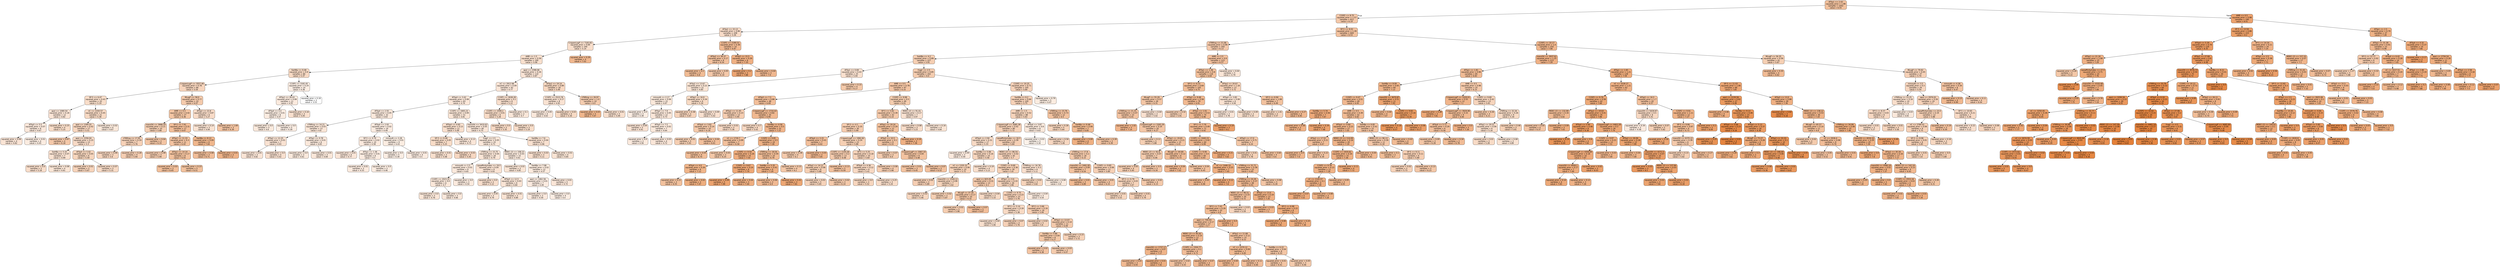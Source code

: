 digraph Tree {
node [shape=box, style="filled, rounded", color="black", fontname="helvetica"] ;
edge [fontname="helvetica"] ;
0 [label="ATSp1 <= 2.43\nsquared_error = 1.98\nsamples = 1002\nvalue = 6.55", fillcolor="#f2c19d"] ;
1 [label="C2SP2 <= 8.75\nsquared_error = 1.57\nsamples = 812\nvalue = 6.19", fillcolor="#f4c8a9"] ;
0 -> 1 [labeldistance=2.5, labelangle=45, headlabel="True"] ;
2 [label="ATSp2 <= 33.13\nsquared_error = 0.86\nsamples = 208\nvalue = 5.26", fillcolor="#f8dbc7"] ;
1 -> 2 ;
3 [label="CrippenLogP <= 7183.82\nsquared_error = 0.69\nsamples = 194\nvalue = 5.14", fillcolor="#f8decb"] ;
2 -> 3 ;
4 [label="AMR <= 1.5\nsquared_error = 0.59\nsamples = 190\nvalue = 5.08", fillcolor="#f8dfcd"] ;
3 -> 4 ;
5 [label="SwHBa <= 9.48\nsquared_error = 0.9\nsamples = 80\nvalue = 5.37", fillcolor="#f7d9c3"] ;
4 -> 5 ;
6 [label="CrippenLogP <= 3557.46\nsquared_error = 0.78\nsamples = 66\nvalue = 5.59", fillcolor="#f6d4bc"] ;
5 -> 6 ;
7 [label="SP-5 <= 6.47\nsquared_error = 0.43\nsamples = 33\nvalue = 5.19", fillcolor="#f8ddc9"] ;
6 -> 7 ;
8 [label="apol <= 1080.54\nsquared_error = 0.18\nsamples = 12\nvalue = 4.82", fillcolor="#fae4d5"] ;
7 -> 8 ;
9 [label="ATSp5 <= 5.5\nsquared_error = 0.07\nsamples = 8\nvalue = 4.67", fillcolor="#fae7da"] ;
8 -> 9 ;
10 [label="squared_error = 0.06\nsamples = 4\nvalue = 4.82", fillcolor="#fae4d5"] ;
9 -> 10 ;
11 [label="squared_error = 0.01\nsamples = 4\nvalue = 4.45", fillcolor="#fbece1"] ;
9 -> 11 ;
12 [label="squared_error = 0.25\nsamples = 4\nvalue = 5.25", fillcolor="#f8dcc7"] ;
8 -> 12 ;
13 [label="nC <= 2244.57\nsquared_error = 0.45\nsamples = 21\nvalue = 5.38", fillcolor="#f7d9c3"] ;
7 -> 13 ;
14 [label="apol <= 1394.55\nsquared_error = 0.42\nsamples = 17\nvalue = 5.51", fillcolor="#f7d6bf"] ;
13 -> 14 ;
15 [label="squared_error = 0.67\nsamples = 4\nvalue = 6.18", fillcolor="#f4c8a9"] ;
14 -> 15 ;
16 [label="apol <= 2356.04\nsquared_error = 0.15\nsamples = 13\nvalue = 5.3", fillcolor="#f7dac6"] ;
14 -> 16 ;
17 [label="SwHBa <= 5.33\nsquared_error = 0.07\nsamples = 7\nvalue = 4.99", fillcolor="#f9e1d0"] ;
16 -> 17 ;
18 [label="squared_error = 0.0\nsamples = 3\nvalue = 5.18", fillcolor="#f8ddca"] ;
17 -> 18 ;
19 [label="squared_error = 0.08\nsamples = 4\nvalue = 4.81", fillcolor="#fae5d5"] ;
17 -> 19 ;
20 [label="ATSp4 <= 5.42\nsquared_error = 0.05\nsamples = 6\nvalue = 5.59", fillcolor="#f6d5bc"] ;
16 -> 20 ;
21 [label="squared_error = 0.01\nsamples = 3\nvalue = 5.67", fillcolor="#f6d3ba"] ;
20 -> 21 ;
22 [label="squared_error = 0.07\nsamples = 3\nvalue = 5.31", fillcolor="#f7dac5"] ;
20 -> 22 ;
23 [label="squared_error = 0.02\nsamples = 4\nvalue = 4.67", fillcolor="#fae8da"] ;
13 -> 23 ;
24 [label="MLogP <= 58.0\nsquared_error = 0.77\nsamples = 33\nvalue = 6.07", fillcolor="#f4caac"] ;
6 -> 24 ;
25 [label="AMR <= 0.5\nsquared_error = 0.42\nsamples = 27\nvalue = 6.36", fillcolor="#f3c5a3"] ;
24 -> 25 ;
26 [label="maxsOH <= 3686.54\nsquared_error = 0.21\nsamples = 10\nvalue = 5.88", fillcolor="#f5cfb3"] ;
25 -> 26 ;
27 [label="nT6Ring <= 17.92\nsquared_error = 0.19\nsamples = 7\nvalue = 5.76", fillcolor="#f6d1b7"] ;
26 -> 27 ;
28 [label="squared_error = 0.06\nsamples = 3\nvalue = 5.6", fillcolor="#f6d4bc"] ;
27 -> 28 ;
29 [label="squared_error = 0.28\nsamples = 4\nvalue = 5.94", fillcolor="#f5cdb1"] ;
27 -> 29 ;
30 [label="squared_error = 0.04\nsamples = 3\nvalue = 6.33", fillcolor="#f3c5a4"] ;
26 -> 30 ;
31 [label="SP-5 <= 7.91\nsquared_error = 0.31\nsamples = 17\nvalue = 6.67", fillcolor="#f2be99"] ;
25 -> 31 ;
32 [label="ATSp2 <= 11.33\nsquared_error = 0.3\nsamples = 11\nvalue = 6.42", fillcolor="#f3c3a1"] ;
31 -> 32 ;
33 [label="squared_error = 0.48\nsamples = 3\nvalue = 5.99", fillcolor="#f5ccaf"] ;
32 -> 33 ;
34 [label="ATSp2 <= 14.14\nsquared_error = 0.17\nsamples = 8\nvalue = 6.55", fillcolor="#f2c19d"] ;
32 -> 34 ;
35 [label="squared_error = 0.03\nsamples = 3\nvalue = 6.65", fillcolor="#f2bf9a"] ;
34 -> 35 ;
36 [label="squared_error = 0.23\nsamples = 5\nvalue = 6.51", fillcolor="#f2c29e"] ;
34 -> 36 ;
37 [label="SwHBa <= 8.13\nsquared_error = 0.09\nsamples = 6\nvalue = 7.04", fillcolor="#f0b78d"] ;
31 -> 37 ;
38 [label="squared_error = 0.08\nsamples = 3\nvalue = 6.71", fillcolor="#f1bd98"] ;
37 -> 38 ;
39 [label="squared_error = 0.01\nsamples = 3\nvalue = 7.2", fillcolor="#efb388"] ;
37 -> 39 ;
40 [label="ATSp2 <= 22.8\nsquared_error = 0.87\nsamples = 6\nvalue = 5.27", fillcolor="#f8dbc7"] ;
24 -> 40 ;
41 [label="squared_error = 0.14\nsamples = 3\nvalue = 4.94", fillcolor="#f9e2d1"] ;
40 -> 41 ;
42 [label="squared_error = 1.69\nsamples = 3\nvalue = 6.39", fillcolor="#f3c4a2"] ;
40 -> 42 ;
43 [label="C1SP2 <= 3182.45\nsquared_error = 0.24\nsamples = 14\nvalue = 4.38", fillcolor="#fbede3"] ;
5 -> 43 ;
44 [label="ATSp2 <= 28.43\nsquared_error = 0.08\nsamples = 11\nvalue = 4.55", fillcolor="#fbeade"] ;
43 -> 44 ;
45 [label="ATSp4 <= 4.4\nsquared_error = 0.01\nsamples = 8\nvalue = 4.47", fillcolor="#fbece1"] ;
44 -> 45 ;
46 [label="squared_error = 0.0\nsamples = 3\nvalue = 4.6", fillcolor="#fae9dc"] ;
45 -> 46 ;
47 [label="squared_error = 0.0\nsamples = 5\nvalue = 4.39", fillcolor="#fbede3"] ;
45 -> 47 ;
48 [label="squared_error = 0.16\nsamples = 3\nvalue = 5.05", fillcolor="#f9e0ce"] ;
44 -> 48 ;
49 [label="squared_error = 0.16\nsamples = 3\nvalue = 3.53", fillcolor="#ffffff"] ;
43 -> 49 ;
50 [label="apol <= 2398.08\nsquared_error = 0.26\nsamples = 110\nvalue = 4.87", fillcolor="#f9e3d4"] ;
4 -> 50 ;
51 [label="nC <= 2912.98\nsquared_error = 0.09\nsamples = 92\nvalue = 4.77", fillcolor="#fae5d7"] ;
50 -> 51 ;
52 [label="ATSp4 <= 3.42\nsquared_error = 0.08\nsamples = 83\nvalue = 4.74", fillcolor="#fae6d8"] ;
51 -> 52 ;
53 [label="ATSp4 <= 2.55\nsquared_error = 0.05\nsamples = 32\nvalue = 4.63", fillcolor="#fae8db"] ;
52 -> 53 ;
54 [label="nT6Ring <= 14.21\nsquared_error = 0.03\nsamples = 13\nvalue = 4.8", fillcolor="#fae5d6"] ;
53 -> 54 ;
55 [label="ATSp2 <= 12.25\nsquared_error = 0.01\nsamples = 7\nvalue = 4.93", fillcolor="#f9e2d2"] ;
54 -> 55 ;
56 [label="squared_error = 0.01\nsamples = 3\nvalue = 4.82", fillcolor="#fae4d5"] ;
55 -> 56 ;
57 [label="squared_error = 0.0\nsamples = 4\nvalue = 5.02", fillcolor="#f9e0cf"] ;
55 -> 57 ;
58 [label="ATSp1 <= 0.78\nsquared_error = 0.01\nsamples = 6\nvalue = 4.65", fillcolor="#fae8db"] ;
54 -> 58 ;
59 [label="squared_error = 0.0\nsamples = 3\nvalue = 4.61", fillcolor="#fae9dc"] ;
58 -> 59 ;
60 [label="squared_error = 0.01\nsamples = 3\nvalue = 4.69", fillcolor="#fae7d9"] ;
58 -> 60 ;
61 [label="ATSp4 <= 2.93\nsquared_error = 0.02\nsamples = 19\nvalue = 4.49", fillcolor="#fbebe0"] ;
53 -> 61 ;
62 [label="SP-5 <= 4.79\nsquared_error = 0.02\nsamples = 10\nvalue = 4.58", fillcolor="#fbe9dd"] ;
61 -> 62 ;
63 [label="squared_error = 0.01\nsamples = 4\nvalue = 4.77", fillcolor="#fae5d7"] ;
62 -> 63 ;
64 [label="ATSp1 <= 1.36\nsquared_error = 0.01\nsamples = 6\nvalue = 4.5", fillcolor="#fbebe0"] ;
62 -> 64 ;
65 [label="squared_error = 0.01\nsamples = 3\nvalue = 4.55", fillcolor="#fbeade"] ;
64 -> 65 ;
66 [label="squared_error = 0.0\nsamples = 3\nvalue = 4.46", fillcolor="#fbece1"] ;
64 -> 66 ;
67 [label="minsssN <= 2.28\nsquared_error = 0.01\nsamples = 9\nvalue = 4.43", fillcolor="#fbede2"] ;
61 -> 67 ;
68 [label="squared_error = 0.0\nsamples = 5\nvalue = 4.39", fillcolor="#fbede3"] ;
67 -> 68 ;
69 [label="squared_error = 0.01\nsamples = 4\nvalue = 4.5", fillcolor="#fbebe0"] ;
67 -> 69 ;
70 [label="C1SP2 <= 1665.23\nsquared_error = 0.09\nsamples = 51\nvalue = 4.81", fillcolor="#fae5d5"] ;
52 -> 70 ;
71 [label="ATSp4 <= 4.65\nsquared_error = 0.13\nsamples = 11\nvalue = 5.09", fillcolor="#f8dfcd"] ;
70 -> 71 ;
72 [label="SP-5 <= 6.48\nsquared_error = 0.05\nsamples = 7\nvalue = 5.25", fillcolor="#f8dcc7"] ;
71 -> 72 ;
73 [label="squared_error = 0.01\nsamples = 3\nvalue = 5.08", fillcolor="#f8dfcd"] ;
72 -> 73 ;
74 [label="squared_error = 0.03\nsamples = 4\nvalue = 5.45", fillcolor="#f7d7c1"] ;
72 -> 74 ;
75 [label="squared_error = 0.13\nsamples = 4\nvalue = 4.73", fillcolor="#fae6d8"] ;
71 -> 75 ;
76 [label="maxsOH <= 3410.63\nsquared_error = 0.05\nsamples = 40\nvalue = 4.75", fillcolor="#fae6d8"] ;
70 -> 76 ;
77 [label="fragC <= 2.5\nsquared_error = 0.05\nsamples = 33\nvalue = 4.71", fillcolor="#fae7d9"] ;
76 -> 77 ;
78 [label="nT6Ring <= 15.75\nsquared_error = 0.04\nsamples = 18\nvalue = 4.79", fillcolor="#fae5d6"] ;
77 -> 78 ;
79 [label="minsssN <= 2.5\nsquared_error = 0.01\nsamples = 9\nvalue = 4.65", fillcolor="#fae8db"] ;
78 -> 79 ;
80 [label="C1SP2 <= 2023.31\nsquared_error = 0.0\nsamples = 6\nvalue = 4.7", fillcolor="#fae7d9"] ;
79 -> 80 ;
81 [label="squared_error = 0.0\nsamples = 3\nvalue = 4.76", fillcolor="#fae6d7"] ;
80 -> 81 ;
82 [label="squared_error = 0.0\nsamples = 3\nvalue = 4.66", fillcolor="#fae8db"] ;
80 -> 82 ;
83 [label="squared_error = 0.0\nsamples = 3\nvalue = 4.54", fillcolor="#fbeade"] ;
79 -> 83 ;
84 [label="LipoaffinityIndex <= 19.5\nsquared_error = 0.04\nsamples = 9\nvalue = 4.93", fillcolor="#f9e2d2"] ;
78 -> 84 ;
85 [label="squared_error = 0.0\nsamples = 3\nvalue = 5.12", fillcolor="#f8decc"] ;
84 -> 85 ;
86 [label="ATSp5 <= 12.5\nsquared_error = 0.03\nsamples = 6\nvalue = 4.84", fillcolor="#f9e4d5"] ;
84 -> 86 ;
87 [label="squared_error = 0.05\nsamples = 3\nvalue = 4.79", fillcolor="#fae5d6"] ;
86 -> 87 ;
88 [label="squared_error = 0.01\nsamples = 3\nvalue = 4.89", fillcolor="#f9e3d3"] ;
86 -> 88 ;
89 [label="MDEC-23 <= 108.15\nsquared_error = 0.03\nsamples = 15\nvalue = 4.61", fillcolor="#fae9dc"] ;
77 -> 89 ;
90 [label="squared_error = 0.01\nsamples = 3\nvalue = 4.85", fillcolor="#f9e4d4"] ;
89 -> 90 ;
91 [label="SwHBa <= 7.98\nsquared_error = 0.02\nsamples = 12\nvalue = 4.57", fillcolor="#fbeadd"] ;
89 -> 91 ;
92 [label="apol <= 1462.56\nsquared_error = 0.01\nsamples = 7\nvalue = 4.49", fillcolor="#fbebe0"] ;
91 -> 92 ;
93 [label="squared_error = 0.0\nsamples = 3\nvalue = 4.59", fillcolor="#fbe9dd"] ;
92 -> 93 ;
94 [label="squared_error = 0.0\nsamples = 4\nvalue = 4.4", fillcolor="#fbede3"] ;
92 -> 94 ;
95 [label="squared_error = 0.01\nsamples = 5\nvalue = 4.72", fillcolor="#fae6d8"] ;
91 -> 95 ;
96 [label="SwHBa <= 7.6\nsquared_error = 0.04\nsamples = 7\nvalue = 4.96", fillcolor="#f9e1d0"] ;
76 -> 96 ;
97 [label="squared_error = 0.03\nsamples = 3\nvalue = 5.11", fillcolor="#f8decc"] ;
96 -> 97 ;
98 [label="squared_error = 0.01\nsamples = 4\nvalue = 4.85", fillcolor="#f9e4d4"] ;
96 -> 98 ;
99 [label="C1SP2 <= 2638.28\nsquared_error = 0.1\nsamples = 9\nvalue = 5.12", fillcolor="#f8decc"] ;
51 -> 99 ;
100 [label="C1SP2 <= 2499.2\nsquared_error = 0.01\nsamples = 6\nvalue = 5.28", fillcolor="#f8dbc6"] ;
99 -> 100 ;
101 [label="squared_error = 0.0\nsamples = 3\nvalue = 5.35", fillcolor="#f7d9c4"] ;
100 -> 101 ;
102 [label="squared_error = 0.0\nsamples = 3\nvalue = 5.19", fillcolor="#f8ddc9"] ;
100 -> 102 ;
103 [label="squared_error = 0.1\nsamples = 3\nvalue = 4.7", fillcolor="#fae7d9"] ;
99 -> 103 ;
104 [label="ATSp2 <= 19.14\nsquared_error = 0.89\nsamples = 18\nvalue = 5.49", fillcolor="#f7d7c0"] ;
50 -> 104 ;
105 [label="C1SP2 <= 2523.78\nsquared_error = 0.17\nsamples = 8\nvalue = 4.92", fillcolor="#f9e2d2"] ;
104 -> 105 ;
106 [label="squared_error = 0.05\nsamples = 4\nvalue = 4.63", fillcolor="#fae8db"] ;
105 -> 106 ;
107 [label="squared_error = 0.03\nsamples = 4\nvalue = 5.34", fillcolor="#f7dac4"] ;
105 -> 107 ;
108 [label="nT6Ring <= 26.97\nsquared_error = 1.0\nsamples = 10\nvalue = 6.0", fillcolor="#f4ccaf"] ;
104 -> 108 ;
109 [label="squared_error = 0.03\nsamples = 5\nvalue = 7.07", fillcolor="#f0b68c"] ;
108 -> 109 ;
110 [label="squared_error = 0.01\nsamples = 5\nvalue = 5.09", fillcolor="#f8dfcd"] ;
108 -> 110 ;
111 [label="squared_error = 0.29\nsamples = 4\nvalue = 7.02", fillcolor="#f0b78e"] ;
3 -> 111 ;
112 [label="C1SP2 <= 2189.53\nsquared_error = 0.38\nsamples = 14\nvalue = 6.87", fillcolor="#f1ba93"] ;
2 -> 112 ;
113 [label="ATSp2 <= 36.37\nsquared_error = 0.17\nsamples = 8\nvalue = 6.54", fillcolor="#f2c19e"] ;
112 -> 113 ;
114 [label="squared_error = 0.1\nsamples = 4\nvalue = 6.8", fillcolor="#f1bc95"] ;
113 -> 114 ;
115 [label="squared_error = 0.05\nsamples = 4\nvalue = 6.19", fillcolor="#f4c8a9"] ;
113 -> 115 ;
116 [label="ATSp5 <= 15.5\nsquared_error = 0.29\nsamples = 6\nvalue = 7.35", fillcolor="#efb083"] ;
112 -> 116 ;
117 [label="squared_error = 0.2\nsamples = 3\nvalue = 7.88", fillcolor="#eca572"] ;
116 -> 117 ;
118 [label="squared_error = 0.04\nsamples = 3\nvalue = 7.0", fillcolor="#f0b78f"] ;
116 -> 118 ;
119 [label="SP-5 <= 8.02\nsquared_error = 1.39\nsamples = 604\nvalue = 6.53", fillcolor="#f2c19e"] ;
1 -> 119 ;
120 [label="nT6Ring <= 21.08\nsquared_error = 0.99\nsamples = 350\nvalue = 6.13", fillcolor="#f4c9ab"] ;
119 -> 120 ;
121 [label="SwHBa <= 4.2\nsquared_error = 0.89\nsamples = 227\nvalue = 5.91", fillcolor="#f5ceb2"] ;
120 -> 121 ;
122 [label="ATSp1 <= 0.69\nsquared_error = 0.43\nsamples = 25\nvalue = 5.04", fillcolor="#f9e0ce"] ;
121 -> 122 ;
123 [label="ATSp2 <= 13.67\nsquared_error = 0.22\nsamples = 21\nvalue = 4.85", fillcolor="#f9e4d4"] ;
122 -> 123 ;
124 [label="minsssN <= 2.17\nsquared_error = 0.06\nsamples = 15\nvalue = 4.67", fillcolor="#fae8da"] ;
123 -> 124 ;
125 [label="squared_error = 0.0\nsamples = 3\nvalue = 4.39", fillcolor="#fbede3"] ;
124 -> 125 ;
126 [label="ATSp2 <= 7.9\nsquared_error = 0.05\nsamples = 12\nvalue = 4.73", fillcolor="#fae6d8"] ;
124 -> 126 ;
127 [label="squared_error = 0.04\nsamples = 5\nvalue = 4.91", fillcolor="#f9e2d2"] ;
126 -> 127 ;
128 [label="ATSp5 <= 7.5\nsquared_error = 0.02\nsamples = 7\nvalue = 4.64", fillcolor="#fae8db"] ;
126 -> 128 ;
129 [label="squared_error = 0.0\nsamples = 3\nvalue = 4.56", fillcolor="#fbeade"] ;
128 -> 129 ;
130 [label="squared_error = 0.03\nsamples = 4\nvalue = 4.72", fillcolor="#fae6d8"] ;
128 -> 130 ;
131 [label="ATSp2 <= 16.9\nsquared_error = 0.34\nsamples = 6\nvalue = 5.34", fillcolor="#f7dac4"] ;
123 -> 131 ;
132 [label="squared_error = 0.38\nsamples = 3\nvalue = 5.67", fillcolor="#f6d3ba"] ;
131 -> 132 ;
133 [label="squared_error = 0.09\nsamples = 3\nvalue = 5.02", fillcolor="#f9e0cf"] ;
131 -> 133 ;
134 [label="squared_error = 0.15\nsamples = 4\nvalue = 6.17", fillcolor="#f4c9a9"] ;
122 -> 134 ;
135 [label="fragC <= 2.5\nsquared_error = 0.85\nsamples = 202\nvalue = 6.0", fillcolor="#f4ccaf"] ;
121 -> 135 ;
136 [label="AMR <= 0.5\nsquared_error = 0.78\nsamples = 97\nvalue = 6.33", fillcolor="#f3c5a4"] ;
135 -> 136 ;
137 [label="ATSp5 <= 7.5\nsquared_error = 0.86\nsamples = 48\nvalue = 6.69", fillcolor="#f2be99"] ;
136 -> 137 ;
138 [label="ATSp2 <= 11.45\nsquared_error = 0.23\nsamples = 13\nvalue = 5.95", fillcolor="#f5cdb1"] ;
137 -> 138 ;
139 [label="ATSp4 <= 3.82\nsquared_error = 0.14\nsamples = 10\nvalue = 6.16", fillcolor="#f4c9aa"] ;
138 -> 139 ;
140 [label="squared_error = 0.01\nsamples = 5\nvalue = 5.91", fillcolor="#f5ceb2"] ;
139 -> 140 ;
141 [label="squared_error = 0.04\nsamples = 5\nvalue = 6.61", fillcolor="#f2bf9b"] ;
139 -> 141 ;
142 [label="squared_error = 0.01\nsamples = 3\nvalue = 5.36", fillcolor="#f7d9c4"] ;
138 -> 142 ;
143 [label="CrippenLogP <= 1710.43\nsquared_error = 0.82\nsamples = 35\nvalue = 6.95", fillcolor="#f0b890"] ;
137 -> 143 ;
144 [label="squared_error = 0.7\nsamples = 4\nvalue = 5.43", fillcolor="#f7d8c2"] ;
143 -> 144 ;
145 [label="SwHBa <= 4.56\nsquared_error = 0.5\nsamples = 31\nvalue = 7.15", fillcolor="#f0b48a"] ;
143 -> 145 ;
146 [label="nC <= 1730.7\nsquared_error = 0.09\nsamples = 7\nvalue = 6.58", fillcolor="#f2c09c"] ;
145 -> 146 ;
147 [label="squared_error = 0.04\nsamples = 4\nvalue = 6.74", fillcolor="#f1bd97"] ;
146 -> 147 ;
148 [label="squared_error = 0.03\nsamples = 3\nvalue = 6.25", fillcolor="#f3c7a7"] ;
146 -> 148 ;
149 [label="C2SP2 <= 9.85\nsquared_error = 0.5\nsamples = 24\nvalue = 7.28", fillcolor="#efb285"] ;
145 -> 149 ;
150 [label="C2SP2 <= 9.54\nsquared_error = 0.26\nsamples = 14\nvalue = 7.54", fillcolor="#eeac7d"] ;
149 -> 150 ;
151 [label="ATSp4 <= 4.0\nsquared_error = 0.26\nsamples = 6\nvalue = 7.12", fillcolor="#f0b58a"] ;
150 -> 151 ;
152 [label="squared_error = 0.11\nsamples = 3\nvalue = 6.55", fillcolor="#f2c19d"] ;
151 -> 152 ;
153 [label="squared_error = 0.02\nsamples = 3\nvalue = 7.47", fillcolor="#eeae7f"] ;
151 -> 153 ;
154 [label="C2SP2 <= 9.67\nsquared_error = 0.14\nsamples = 8\nvalue = 7.74", fillcolor="#eda877"] ;
150 -> 154 ;
155 [label="squared_error = 0.09\nsamples = 5\nvalue = 7.99", fillcolor="#eca36e"] ;
154 -> 155 ;
156 [label="squared_error = 0.04\nsamples = 3\nvalue = 7.44", fillcolor="#eeae80"] ;
154 -> 156 ;
157 [label="nT6Ring <= 18.54\nsquared_error = 0.59\nsamples = 10\nvalue = 6.79", fillcolor="#f1bc95"] ;
149 -> 157 ;
158 [label="SwHBa <= 5.35\nsquared_error = 0.41\nsamples = 6\nvalue = 7.29", fillcolor="#efb185"] ;
157 -> 158 ;
159 [label="squared_error = 0.06\nsamples = 3\nvalue = 6.9", fillcolor="#f1b992"] ;
158 -> 159 ;
160 [label="squared_error = 0.41\nsamples = 3\nvalue = 7.81", fillcolor="#eda774"] ;
158 -> 160 ;
161 [label="squared_error = 0.15\nsamples = 4\nvalue = 6.2", fillcolor="#f4c8a8"] ;
157 -> 161 ;
162 [label="C2SP2 <= 9.98\nsquared_error = 0.5\nsamples = 49\nvalue = 6.01", fillcolor="#f4ccae"] ;
136 -> 162 ;
163 [label="SP-5 <= 5.82\nsquared_error = 0.39\nsamples = 42\nvalue = 6.14", fillcolor="#f4c9aa"] ;
162 -> 163 ;
164 [label="SP-5 <= 4.1\nsquared_error = 0.35\nsamples = 30\nvalue = 5.99", fillcolor="#f5ccaf"] ;
163 -> 164 ;
165 [label="ATSp4 <= 3.15\nsquared_error = 0.41\nsamples = 7\nvalue = 6.62", fillcolor="#f2bf9b"] ;
164 -> 165 ;
166 [label="squared_error = 0.36\nsamples = 4\nvalue = 6.1", fillcolor="#f4caac"] ;
165 -> 166 ;
167 [label="squared_error = 0.05\nsamples = 3\nvalue = 7.05", fillcolor="#f0b68d"] ;
165 -> 167 ;
168 [label="CrippenLogP <= 1982.82\nsquared_error = 0.24\nsamples = 23\nvalue = 5.86", fillcolor="#f5cfb3"] ;
164 -> 168 ;
169 [label="C1SP2 <= 1144.28\nsquared_error = 0.2\nsamples = 13\nvalue = 6.08", fillcolor="#f4caac"] ;
168 -> 169 ;
170 [label="ATSp2 <= 14.12\nsquared_error = 0.08\nsamples = 8\nvalue = 5.88", fillcolor="#f5cfb3"] ;
169 -> 170 ;
171 [label="squared_error = 0.01\nsamples = 5\nvalue = 5.65", fillcolor="#f6d3ba"] ;
170 -> 171 ;
172 [label="squared_error = 0.02\nsamples = 3\nvalue = 6.14", fillcolor="#f4c9aa"] ;
170 -> 172 ;
173 [label="squared_error = 0.13\nsamples = 5\nvalue = 6.59", fillcolor="#f2c09c"] ;
169 -> 173 ;
174 [label="SP-5 <= 5.25\nsquared_error = 0.18\nsamples = 10\nvalue = 5.64", fillcolor="#f6d3ba"] ;
168 -> 174 ;
175 [label="ATSp4 <= 4.36\nsquared_error = 0.12\nsamples = 6\nvalue = 5.41", fillcolor="#f7d8c2"] ;
174 -> 175 ;
176 [label="squared_error = 0.0\nsamples = 3\nvalue = 5.52", fillcolor="#f7d6be"] ;
175 -> 176 ;
177 [label="squared_error = 0.25\nsamples = 3\nvalue = 5.24", fillcolor="#f8dcc8"] ;
175 -> 177 ;
178 [label="squared_error = 0.08\nsamples = 4\nvalue = 5.98", fillcolor="#f5ccaf"] ;
174 -> 178 ;
179 [label="ATSp2 <= 19.24\nsquared_error = 0.29\nsamples = 12\nvalue = 6.54", fillcolor="#f2c19d"] ;
163 -> 179 ;
180 [label="ATSp5 <= 10.5\nsquared_error = 0.1\nsamples = 9\nvalue = 6.33", fillcolor="#f3c5a4"] ;
179 -> 180 ;
181 [label="squared_error = 0.07\nsamples = 3\nvalue = 6.0", fillcolor="#f4ccaf"] ;
180 -> 181 ;
182 [label="CrippenLogP <= 2067.33\nsquared_error = 0.04\nsamples = 6\nvalue = 6.48", fillcolor="#f2c29f"] ;
180 -> 182 ;
183 [label="squared_error = 0.01\nsamples = 3\nvalue = 6.45", fillcolor="#f3c3a0"] ;
182 -> 183 ;
184 [label="squared_error = 0.07\nsamples = 3\nvalue = 6.52", fillcolor="#f2c19e"] ;
182 -> 184 ;
185 [label="squared_error = 0.19\nsamples = 3\nvalue = 7.36", fillcolor="#efb083"] ;
179 -> 185 ;
186 [label="MDEC-23 <= 91.01\nsquared_error = 0.17\nsamples = 7\nvalue = 4.97", fillcolor="#f9e1d0"] ;
162 -> 186 ;
187 [label="squared_error = 0.08\nsamples = 3\nvalue = 5.23", fillcolor="#f8dcc8"] ;
186 -> 187 ;
188 [label="squared_error = 0.16\nsamples = 4\nvalue = 4.84", fillcolor="#f9e4d4"] ;
186 -> 188 ;
189 [label="C2SP2 <= 10.25\nsquared_error = 0.71\nsamples = 105\nvalue = 5.69", fillcolor="#f6d2b9"] ;
135 -> 189 ;
190 [label="SwHBa <= 6.2\nsquared_error = 0.64\nsamples = 100\nvalue = 5.75", fillcolor="#f6d1b7"] ;
189 -> 190 ;
191 [label="AMR <= 1.5\nsquared_error = 0.52\nsamples = 88\nvalue = 5.63", fillcolor="#f6d4bb"] ;
190 -> 191 ;
192 [label="CrippenLogP <= 2085.38\nsquared_error = 0.42\nsamples = 80\nvalue = 5.72", fillcolor="#f6d2b8"] ;
191 -> 192 ;
193 [label="ATSp4 <= 2.94\nsquared_error = 0.31\nsamples = 17\nvalue = 5.33", fillcolor="#f7dac5"] ;
192 -> 193 ;
194 [label="squared_error = 0.04\nsamples = 3\nvalue = 4.59", fillcolor="#fbe9dd"] ;
193 -> 194 ;
195 [label="SwHBa <= 5.08\nsquared_error = 0.16\nsamples = 14\nvalue = 5.56", fillcolor="#f6d5bd"] ;
193 -> 195 ;
196 [label="nC <= 1335.33\nsquared_error = 0.06\nsamples = 10\nvalue = 5.72", fillcolor="#f6d2b8"] ;
195 -> 196 ;
197 [label="squared_error = 0.02\nsamples = 3\nvalue = 5.89", fillcolor="#f5ceb3"] ;
196 -> 197 ;
198 [label="maxsOH <= 1544.11\nsquared_error = 0.06\nsamples = 7\nvalue = 5.62", fillcolor="#f6d4bb"] ;
196 -> 198 ;
199 [label="squared_error = 0.02\nsamples = 4\nvalue = 5.46", fillcolor="#f7d7c0"] ;
198 -> 199 ;
200 [label="squared_error = 0.02\nsamples = 3\nvalue = 5.87", fillcolor="#f5cfb3"] ;
198 -> 200 ;
201 [label="squared_error = 0.19\nsamples = 4\nvalue = 5.13", fillcolor="#f8decb"] ;
195 -> 201 ;
202 [label="LipoaffinityIndex <= 16.5\nsquared_error = 0.39\nsamples = 63\nvalue = 5.84", fillcolor="#f5cfb4"] ;
192 -> 202 ;
203 [label="MDEC-23 <= 86.54\nsquared_error = 0.42\nsamples = 45\nvalue = 5.7", fillcolor="#f6d2b9"] ;
202 -> 203 ;
204 [label="C2SP2 <= 9.69\nsquared_error = 0.36\nsamples = 39\nvalue = 5.8", fillcolor="#f5d0b5"] ;
203 -> 204 ;
205 [label="apol <= 825.05\nsquared_error = 0.31\nsamples = 13\nvalue = 6.1", fillcolor="#f4caac"] ;
204 -> 205 ;
206 [label="MLogP <= 37.34\nsquared_error = 0.17\nsamples = 10\nvalue = 6.32", fillcolor="#f3c6a5"] ;
205 -> 206 ;
207 [label="squared_error = 0.01\nsamples = 5\nvalue = 5.96", fillcolor="#f5cdb0"] ;
206 -> 207 ;
208 [label="squared_error = 0.07\nsamples = 5\nvalue = 6.67", fillcolor="#f2be99"] ;
206 -> 208 ;
209 [label="squared_error = 0.04\nsamples = 3\nvalue = 5.33", fillcolor="#f7dac5"] ;
205 -> 209 ;
210 [label="ATSp1 <= 0.6\nsquared_error = 0.33\nsamples = 26\nvalue = 5.66", fillcolor="#f6d3ba"] ;
204 -> 210 ;
211 [label="C2SP2 <= 9.75\nsquared_error = 0.23\nsamples = 23\nvalue = 5.76", fillcolor="#f6d1b7"] ;
210 -> 211 ;
212 [label="SP-5 <= 5.14\nsquared_error = 0.18\nsamples = 7\nvalue = 5.38", fillcolor="#f7d9c3"] ;
211 -> 212 ;
213 [label="squared_error = 0.04\nsamples = 3\nvalue = 5.06", fillcolor="#f8dfcd"] ;
212 -> 213 ;
214 [label="squared_error = 0.07\nsamples = 4\nvalue = 5.76", fillcolor="#f6d1b7"] ;
212 -> 214 ;
215 [label="SP-5 <= 3.66\nsquared_error = 0.16\nsamples = 16\nvalue = 5.94", fillcolor="#f5cdb1"] ;
211 -> 215 ;
216 [label="squared_error = 0.02\nsamples = 5\nvalue = 5.6", fillcolor="#f6d4bc"] ;
215 -> 216 ;
217 [label="ATSp2 <= 13.07\nsquared_error = 0.14\nsamples = 11\nvalue = 6.09", fillcolor="#f4caac"] ;
215 -> 217 ;
218 [label="SwHBa <= 5.86\nsquared_error = 0.04\nsamples = 8\nvalue = 6.27", fillcolor="#f3c7a6"] ;
217 -> 218 ;
219 [label="squared_error = 0.02\nsamples = 5\nvalue = 6.38", fillcolor="#f3c4a3"] ;
218 -> 219 ;
220 [label="squared_error = 0.03\nsamples = 3\nvalue = 6.07", fillcolor="#f4cbad"] ;
218 -> 220 ;
221 [label="squared_error = 0.15\nsamples = 3\nvalue = 5.72", fillcolor="#f6d2b8"] ;
217 -> 221 ;
222 [label="squared_error = 0.04\nsamples = 3\nvalue = 4.54", fillcolor="#fbeade"] ;
210 -> 222 ;
223 [label="nT6Ring <= 16.78\nsquared_error = 0.3\nsamples = 6\nvalue = 5.11", fillcolor="#f8decc"] ;
203 -> 223 ;
224 [label="squared_error = 0.01\nsamples = 3\nvalue = 5.62", fillcolor="#f6d4bb"] ;
223 -> 224 ;
225 [label="squared_error = 0.06\nsamples = 3\nvalue = 4.6", fillcolor="#fae9dc"] ;
223 -> 225 ;
226 [label="nT6Ring <= 17.8\nsquared_error = 0.2\nsamples = 18\nvalue = 6.15", fillcolor="#f4c9aa"] ;
202 -> 226 ;
227 [label="maxsOH <= 2491.95\nsquared_error = 0.09\nsamples = 7\nvalue = 6.54", fillcolor="#f2c19d"] ;
226 -> 227 ;
228 [label="squared_error = 0.01\nsamples = 3\nvalue = 6.89", fillcolor="#f1ba92"] ;
227 -> 228 ;
229 [label="squared_error = 0.01\nsamples = 4\nvalue = 6.33", fillcolor="#f3c5a4"] ;
227 -> 229 ;
230 [label="C2SP2 <= 9.85\nsquared_error = 0.08\nsamples = 11\nvalue = 5.84", fillcolor="#f5cfb4"] ;
226 -> 230 ;
231 [label="SP-5 <= 6.76\nsquared_error = 0.03\nsamples = 7\nvalue = 5.67", fillcolor="#f6d3b9"] ;
230 -> 231 ;
232 [label="squared_error = 0.01\nsamples = 3\nvalue = 5.53", fillcolor="#f6d6be"] ;
231 -> 232 ;
233 [label="squared_error = 0.01\nsamples = 4\nvalue = 5.79", fillcolor="#f5d0b6"] ;
231 -> 233 ;
234 [label="squared_error = 0.02\nsamples = 4\nvalue = 6.15", fillcolor="#f4c9aa"] ;
230 -> 234 ;
235 [label="ATSp4 <= 3.87\nsquared_error = 0.6\nsamples = 8\nvalue = 4.63", fillcolor="#fae8db"] ;
191 -> 235 ;
236 [label="squared_error = 0.01\nsamples = 5\nvalue = 4.16", fillcolor="#fcf2ea"] ;
235 -> 236 ;
237 [label="squared_error = 0.56\nsamples = 3\nvalue = 5.46", fillcolor="#f7d7c1"] ;
235 -> 237 ;
238 [label="nT6Ring <= 15.79\nsquared_error = 0.73\nsamples = 12\nvalue = 6.5", fillcolor="#f2c29f"] ;
190 -> 238 ;
239 [label="squared_error = 0.28\nsamples = 5\nvalue = 5.64", fillcolor="#f6d4bb"] ;
238 -> 239 ;
240 [label="SwHBa <= 6.46\nsquared_error = 0.49\nsamples = 7\nvalue = 6.85", fillcolor="#f1bb93"] ;
238 -> 240 ;
241 [label="squared_error = 0.09\nsamples = 4\nvalue = 7.37", fillcolor="#efb082"] ;
240 -> 241 ;
242 [label="squared_error = 0.39\nsamples = 3\nvalue = 6.39", fillcolor="#f3c4a2"] ;
240 -> 242 ;
243 [label="squared_error = 0.79\nsamples = 5\nvalue = 4.47", fillcolor="#fbece0"] ;
189 -> 243 ;
244 [label="AMR <= 2.5\nsquared_error = 0.9\nsamples = 123\nvalue = 6.57", fillcolor="#f2c09d"] ;
120 -> 244 ;
245 [label="ATSp1 <= 1.36\nsquared_error = 0.8\nsamples = 118\nvalue = 6.64", fillcolor="#f2bf9a"] ;
244 -> 245 ;
246 [label="SP-5 <= 6.23\nsquared_error = 0.64\nsamples = 105\nvalue = 6.75", fillcolor="#f1bd97"] ;
245 -> 246 ;
247 [label="MLogP <= 55.29\nsquared_error = 0.57\nsamples = 26\nvalue = 6.31", fillcolor="#f3c6a5"] ;
246 -> 247 ;
248 [label="nT6Ring <= 21.33\nsquared_error = 0.47\nsamples = 23\nvalue = 6.41", fillcolor="#f3c3a1"] ;
247 -> 248 ;
249 [label="squared_error = 1.02\nsamples = 3\nvalue = 7.14", fillcolor="#f0b48a"] ;
248 -> 249 ;
250 [label="CrippenLogP <= 2265.29\nsquared_error = 0.24\nsamples = 20\nvalue = 6.27", fillcolor="#f3c6a6"] ;
248 -> 250 ;
251 [label="squared_error = 0.11\nsamples = 5\nvalue = 5.88", fillcolor="#f5cfb3"] ;
250 -> 251 ;
252 [label="ATSp2 <= 19.65\nsquared_error = 0.21\nsamples = 15\nvalue = 6.41", fillcolor="#f3c4a2"] ;
250 -> 252 ;
253 [label="MDEC-23 <= 92.8\nsquared_error = 0.07\nsamples = 7\nvalue = 6.06", fillcolor="#f4cbad"] ;
252 -> 253 ;
254 [label="squared_error = 0.05\nsamples = 4\nvalue = 5.95", fillcolor="#f5cdb0"] ;
253 -> 254 ;
255 [label="squared_error = 0.0\nsamples = 3\nvalue = 6.34", fillcolor="#f3c5a4"] ;
253 -> 255 ;
256 [label="MLogP <= 44.69\nsquared_error = 0.12\nsamples = 8\nvalue = 6.73", fillcolor="#f1bd97"] ;
252 -> 256 ;
257 [label="squared_error = 0.04\nsamples = 5\nvalue = 7.02", fillcolor="#f0b78e"] ;
256 -> 257 ;
258 [label="squared_error = 0.04\nsamples = 3\nvalue = 6.45", fillcolor="#f3c3a0"] ;
256 -> 258 ;
259 [label="squared_error = 0.04\nsamples = 3\nvalue = 5.02", fillcolor="#f9e0cf"] ;
247 -> 259 ;
260 [label="ATSp2 <= 9.48\nsquared_error = 0.58\nsamples = 79\nvalue = 6.91", fillcolor="#f1b991"] ;
246 -> 260 ;
261 [label="squared_error = 0.32\nsamples = 5\nvalue = 5.91", fillcolor="#f5ceb2"] ;
260 -> 261 ;
262 [label="ATSp1 <= 1.01\nsquared_error = 0.53\nsamples = 74\nvalue = 6.96", fillcolor="#f0b890"] ;
260 -> 262 ;
263 [label="SP-5 <= 7.79\nsquared_error = 0.49\nsamples = 71\nvalue = 6.92", fillcolor="#f1b991"] ;
262 -> 263 ;
264 [label="C1SP2 <= 2440.15\nsquared_error = 0.42\nsamples = 64\nvalue = 6.99", fillcolor="#f0b88f"] ;
263 -> 264 ;
265 [label="C2SP2 <= 9.49\nsquared_error = 0.4\nsamples = 60\nvalue = 6.93", fillcolor="#f1b991"] ;
264 -> 265 ;
266 [label="nC <= 1446.33\nsquared_error = 0.25\nsamples = 7\nvalue = 7.45", fillcolor="#eeae80"] ;
265 -> 266 ;
267 [label="squared_error = 0.02\nsamples = 3\nvalue = 6.96", fillcolor="#f0b890"] ;
266 -> 267 ;
268 [label="squared_error = 0.12\nsamples = 4\nvalue = 7.8", fillcolor="#eda775"] ;
266 -> 268 ;
269 [label="nT6Ring <= 31.71\nsquared_error = 0.38\nsamples = 53\nvalue = 6.85", fillcolor="#f1bb93"] ;
265 -> 269 ;
270 [label="nT6Ring <= 24.29\nsquared_error = 0.37\nsamples = 48\nvalue = 6.91", fillcolor="#f1b991"] ;
269 -> 270 ;
271 [label="MDEC-23 <= 96.51\nsquared_error = 0.33\nsamples = 35\nvalue = 6.72", fillcolor="#f1bd98"] ;
270 -> 271 ;
272 [label="SP-5 <= 7.43\nsquared_error = 0.26\nsamples = 32\nvalue = 6.8", fillcolor="#f1bc95"] ;
271 -> 272 ;
273 [label="apol <= 700.03\nsquared_error = 0.17\nsamples = 27\nvalue = 6.7", fillcolor="#f1be98"] ;
272 -> 273 ;
274 [label="MDEC-23 <= 85.92\nsquared_error = 0.14\nsamples = 12\nvalue = 6.95", fillcolor="#f0b890"] ;
273 -> 274 ;
275 [label="maxsOH <= 1737.17\nsquared_error = 0.07\nsamples = 6\nvalue = 7.17", fillcolor="#efb489"] ;
274 -> 275 ;
276 [label="squared_error = 0.01\nsamples = 3\nvalue = 6.93", fillcolor="#f1b991"] ;
275 -> 276 ;
277 [label="squared_error = 0.01\nsamples = 3\nvalue = 7.42", fillcolor="#eeaf81"] ;
275 -> 277 ;
278 [label="C1SP2 <= 1504.77\nsquared_error = 0.1\nsamples = 6\nvalue = 6.71", fillcolor="#f1bd98"] ;
274 -> 278 ;
279 [label="squared_error = 0.02\nsamples = 3\nvalue = 6.43", fillcolor="#f3c3a1"] ;
278 -> 279 ;
280 [label="squared_error = 0.07\nsamples = 3\nvalue = 6.91", fillcolor="#f1b991"] ;
278 -> 280 ;
281 [label="ATSp2 <= 11.68\nsquared_error = 0.12\nsamples = 15\nvalue = 6.53", fillcolor="#f2c19e"] ;
273 -> 281 ;
282 [label="nC <= 2370.12\nsquared_error = 0.09\nsamples = 7\nvalue = 6.85", fillcolor="#f1bb93"] ;
281 -> 282 ;
283 [label="squared_error = 0.04\nsamples = 3\nvalue = 7.0", fillcolor="#f0b78f"] ;
282 -> 283 ;
284 [label="squared_error = 0.11\nsamples = 4\nvalue = 6.66", fillcolor="#f2be9a"] ;
282 -> 284 ;
285 [label="SwHBa <= 6.22\nsquared_error = 0.04\nsamples = 8\nvalue = 6.33", fillcolor="#f3c5a4"] ;
281 -> 285 ;
286 [label="squared_error = 0.01\nsamples = 5\nvalue = 6.41", fillcolor="#f3c4a2"] ;
285 -> 286 ;
287 [label="squared_error = 0.05\nsamples = 3\nvalue = 6.06", fillcolor="#f4cbad"] ;
285 -> 287 ;
288 [label="squared_error = 0.4\nsamples = 5\nvalue = 7.4", fillcolor="#efaf82"] ;
272 -> 288 ;
289 [label="squared_error = 0.03\nsamples = 3\nvalue = 5.59", fillcolor="#f6d4bc"] ;
271 -> 289 ;
290 [label="ATSp5 <= 13.0\nsquared_error = 0.19\nsamples = 13\nvalue = 7.35", fillcolor="#efb083"] ;
270 -> 290 ;
291 [label="squared_error = 0.03\nsamples = 5\nvalue = 7.1", fillcolor="#f0b58b"] ;
290 -> 291 ;
292 [label="SP-5 <= 6.98\nsquared_error = 0.22\nsamples = 8\nvalue = 7.52", fillcolor="#eead7e"] ;
290 -> 292 ;
293 [label="squared_error = 0.06\nsamples = 3\nvalue = 7.81", fillcolor="#eda774"] ;
292 -> 293 ;
294 [label="squared_error = 0.24\nsamples = 5\nvalue = 7.38", fillcolor="#efb082"] ;
292 -> 294 ;
295 [label="squared_error = 0.06\nsamples = 5\nvalue = 6.28", fillcolor="#f3c6a6"] ;
269 -> 295 ;
296 [label="squared_error = 0.21\nsamples = 4\nvalue = 7.63", fillcolor="#eeaa7a"] ;
264 -> 296 ;
297 [label="ATSp5 <= 17.0\nsquared_error = 0.71\nsamples = 7\nvalue = 6.24", fillcolor="#f3c7a7"] ;
263 -> 297 ;
298 [label="squared_error = 0.41\nsamples = 3\nvalue = 5.78", fillcolor="#f5d1b6"] ;
297 -> 298 ;
299 [label="squared_error = 0.64\nsamples = 4\nvalue = 6.6", fillcolor="#f2c09b"] ;
297 -> 299 ;
300 [label="squared_error = 0.19\nsamples = 3\nvalue = 8.1", fillcolor="#eca16b"] ;
262 -> 300 ;
301 [label="ATSp2 <= 20.67\nsquared_error = 1.18\nsamples = 13\nvalue = 5.72", fillcolor="#f6d2b8"] ;
245 -> 301 ;
302 [label="ATSp4 <= 3.85\nsquared_error = 0.08\nsamples = 6\nvalue = 4.94", fillcolor="#f9e2d1"] ;
301 -> 302 ;
303 [label="squared_error = 0.01\nsamples = 3\nvalue = 4.78", fillcolor="#fae5d7"] ;
302 -> 303 ;
304 [label="squared_error = 0.09\nsamples = 3\nvalue = 5.15", fillcolor="#f8decb"] ;
302 -> 304 ;
305 [label="SP-5 <= 6.94\nsquared_error = 1.08\nsamples = 7\nvalue = 6.49", fillcolor="#f2c29f"] ;
301 -> 305 ;
306 [label="squared_error = 1.41\nsamples = 3\nvalue = 5.57", fillcolor="#f6d5bd"] ;
305 -> 306 ;
307 [label="squared_error = 0.27\nsamples = 4\nvalue = 6.95", fillcolor="#f0b890"] ;
305 -> 307 ;
308 [label="squared_error = 0.04\nsamples = 5\nvalue = 4.79", fillcolor="#fae5d6"] ;
244 -> 308 ;
309 [label="C2SP2 <= 10.17\nsquared_error = 1.4\nsamples = 254\nvalue = 7.08", fillcolor="#f0b68c"] ;
119 -> 309 ;
310 [label="maxsOH <= 3937.61\nsquared_error = 1.25\nsamples = 213\nvalue = 7.29", fillcolor="#efb185"] ;
309 -> 310 ;
311 [label="ATSp1 <= 1.81\nsquared_error = 0.96\nsamples = 85\nvalue = 6.83", fillcolor="#f1bb94"] ;
310 -> 311 ;
312 [label="SwHBa <= 8.09\nsquared_error = 0.65\nsamples = 60\nvalue = 7.13", fillcolor="#f0b58a"] ;
311 -> 312 ;
313 [label="C2SP2 <= 9.47\nsquared_error = 0.51\nsamples = 49\nvalue = 6.95", fillcolor="#f0b890"] ;
312 -> 313 ;
314 [label="SwHBa <= 5.74\nsquared_error = 0.56\nsamples = 7\nvalue = 7.67", fillcolor="#eda979"] ;
313 -> 314 ;
315 [label="squared_error = 0.58\nsamples = 3\nvalue = 7.31", fillcolor="#efb185"] ;
314 -> 315 ;
316 [label="squared_error = 0.34\nsamples = 4\nvalue = 7.98", fillcolor="#eca36f"] ;
314 -> 316 ;
317 [label="AMR <= 0.5\nsquared_error = 0.39\nsamples = 42\nvalue = 6.82", fillcolor="#f1bb94"] ;
313 -> 317 ;
318 [label="ATSp4 <= 4.84\nsquared_error = 0.23\nsamples = 27\nvalue = 7.05", fillcolor="#f0b68d"] ;
317 -> 318 ;
319 [label="ATSp2 <= 17.52\nsquared_error = 0.21\nsamples = 7\nvalue = 6.67", fillcolor="#f2be99"] ;
318 -> 319 ;
320 [label="squared_error = 0.0\nsamples = 3\nvalue = 7.0", fillcolor="#f0b78e"] ;
319 -> 320 ;
321 [label="squared_error = 0.22\nsamples = 4\nvalue = 6.39", fillcolor="#f3c4a2"] ;
319 -> 321 ;
322 [label="MDEC-23 <= 114.09\nsquared_error = 0.16\nsamples = 20\nvalue = 7.19", fillcolor="#efb388"] ;
318 -> 322 ;
323 [label="C1SP2 <= 1920.62\nsquared_error = 0.16\nsamples = 15\nvalue = 7.36", fillcolor="#efb083"] ;
322 -> 323 ;
324 [label="C2SP2 <= 9.78\nsquared_error = 0.13\nsamples = 11\nvalue = 7.26", fillcolor="#efb286"] ;
323 -> 324 ;
325 [label="nC <= 2145.07\nsquared_error = 0.1\nsamples = 8\nvalue = 7.39", fillcolor="#efaf82"] ;
324 -> 325 ;
326 [label="squared_error = 0.07\nsamples = 5\nvalue = 7.53", fillcolor="#eeac7d"] ;
325 -> 326 ;
327 [label="squared_error = 0.08\nsamples = 3\nvalue = 7.19", fillcolor="#efb488"] ;
325 -> 327 ;
328 [label="squared_error = 0.05\nsamples = 3\nvalue = 6.93", fillcolor="#f1b991"] ;
324 -> 328 ;
329 [label="squared_error = 0.11\nsamples = 4\nvalue = 7.72", fillcolor="#eda977"] ;
323 -> 329 ;
330 [label="squared_error = 0.04\nsamples = 5\nvalue = 6.91", fillcolor="#f1b991"] ;
322 -> 330 ;
331 [label="SwHBa <= 6.85\nsquared_error = 0.42\nsamples = 15\nvalue = 6.44", fillcolor="#f3c3a1"] ;
317 -> 331 ;
332 [label="MDEC-23 <= 96.13\nsquared_error = 0.26\nsamples = 11\nvalue = 6.18", fillcolor="#f4c8a9"] ;
331 -> 332 ;
333 [label="squared_error = 0.1\nsamples = 5\nvalue = 6.7", fillcolor="#f1be98"] ;
332 -> 333 ;
334 [label="SP-5 <= 9.11\nsquared_error = 0.11\nsamples = 6\nvalue = 5.89", fillcolor="#f5ceb2"] ;
332 -> 334 ;
335 [label="squared_error = 0.02\nsamples = 3\nvalue = 5.73", fillcolor="#f6d2b8"] ;
334 -> 335 ;
336 [label="squared_error = 0.13\nsamples = 3\nvalue = 6.23", fillcolor="#f3c7a7"] ;
334 -> 336 ;
337 [label="squared_error = 0.43\nsamples = 4\nvalue = 6.84", fillcolor="#f1bb94"] ;
331 -> 337 ;
338 [label="maxsOH <= 3670.87\nsquared_error = 0.51\nsamples = 11\nvalue = 7.93", fillcolor="#eca470"] ;
312 -> 338 ;
339 [label="squared_error = 0.04\nsamples = 4\nvalue = 7.07", fillcolor="#f0b68c"] ;
338 -> 339 ;
340 [label="C2SP2 <= 9.83\nsquared_error = 0.16\nsamples = 7\nvalue = 8.39", fillcolor="#ea9b61"] ;
338 -> 340 ;
341 [label="squared_error = 0.16\nsamples = 4\nvalue = 8.57", fillcolor="#ea975b"] ;
340 -> 341 ;
342 [label="squared_error = 0.06\nsamples = 3\nvalue = 8.17", fillcolor="#eb9f68"] ;
340 -> 342 ;
343 [label="AMR <= 0.5\nsquared_error = 0.98\nsamples = 25\nvalue = 6.15", fillcolor="#f4c9aa"] ;
311 -> 343 ;
344 [label="CrippenLogP <= 3329.01\nsquared_error = 0.55\nsamples = 12\nvalue = 7.1", fillcolor="#f0b58b"] ;
343 -> 344 ;
345 [label="squared_error = 0.48\nsamples = 3\nvalue = 7.81", fillcolor="#eda774"] ;
344 -> 345 ;
346 [label="CrippenLogP <= 3929.96\nsquared_error = 0.33\nsamples = 9\nvalue = 6.84", fillcolor="#f1bb94"] ;
344 -> 346 ;
347 [label="ATSp4 <= 5.71\nsquared_error = 0.29\nsamples = 6\nvalue = 6.56", fillcolor="#f2c09d"] ;
346 -> 347 ;
348 [label="squared_error = 0.09\nsamples = 3\nvalue = 6.28", fillcolor="#f3c6a6"] ;
347 -> 348 ;
349 [label="squared_error = 0.34\nsamples = 3\nvalue = 6.78", fillcolor="#f1bc96"] ;
347 -> 349 ;
350 [label="squared_error = 0.0\nsamples = 3\nvalue = 7.34", fillcolor="#efb084"] ;
346 -> 350 ;
351 [label="C2SP2 <= 9.69\nsquared_error = 0.42\nsamples = 13\nvalue = 5.61", fillcolor="#f6d4bc"] ;
343 -> 351 ;
352 [label="squared_error = 0.26\nsamples = 4\nvalue = 6.21", fillcolor="#f4c8a8"] ;
351 -> 352 ;
353 [label="nT6Ring <= 32.34\nsquared_error = 0.26\nsamples = 9\nvalue = 5.34", fillcolor="#f7dac4"] ;
351 -> 353 ;
354 [label="ATSp2 <= 20.51\nsquared_error = 0.06\nsamples = 6\nvalue = 5.16", fillcolor="#f8ddca"] ;
353 -> 354 ;
355 [label="squared_error = 0.01\nsamples = 3\nvalue = 5.28", fillcolor="#f8dbc6"] ;
354 -> 355 ;
356 [label="squared_error = 0.08\nsamples = 3\nvalue = 4.89", fillcolor="#f9e3d3"] ;
354 -> 356 ;
357 [label="squared_error = 0.46\nsamples = 3\nvalue = 5.81", fillcolor="#f5d0b5"] ;
353 -> 357 ;
358 [label="ATSp1 <= 1.65\nsquared_error = 1.21\nsamples = 128\nvalue = 7.59", fillcolor="#eeab7b"] ;
310 -> 358 ;
359 [label="nC <= 3328.27\nsquared_error = 1.21\nsamples = 62\nvalue = 7.3", fillcolor="#efb185"] ;
358 -> 359 ;
360 [label="C2SP2 <= 9.79\nsquared_error = 0.58\nsamples = 42\nvalue = 7.66", fillcolor="#edaa79"] ;
359 -> 360 ;
361 [label="MDEC-23 <= 132.99\nsquared_error = 0.34\nsamples = 7\nvalue = 6.82", fillcolor="#f1bb94"] ;
360 -> 361 ;
362 [label="squared_error = 0.05\nsamples = 4\nvalue = 6.37", fillcolor="#f3c4a3"] ;
361 -> 362 ;
363 [label="squared_error = 0.09\nsamples = 3\nvalue = 7.43", fillcolor="#eeaf81"] ;
361 -> 363 ;
364 [label="ATSp2 <= 19.63\nsquared_error = 0.41\nsamples = 35\nvalue = 7.88", fillcolor="#eca572"] ;
360 -> 364 ;
365 [label="ATSp4 <= 5.49\nsquared_error = 0.46\nsamples = 9\nvalue = 8.38", fillcolor="#ea9b62"] ;
364 -> 365 ;
366 [label="squared_error = 0.14\nsamples = 5\nvalue = 8.69", fillcolor="#e99558"] ;
365 -> 366 ;
367 [label="squared_error = 0.6\nsamples = 4\nvalue = 7.94", fillcolor="#eca470"] ;
365 -> 367 ;
368 [label="CrippenLogP <= 4463.28\nsquared_error = 0.3\nsamples = 26\nvalue = 7.74", fillcolor="#eda877"] ;
364 -> 368 ;
369 [label="C2SP2 <= 9.97\nsquared_error = 0.21\nsamples = 13\nvalue = 7.51", fillcolor="#eead7e"] ;
368 -> 369 ;
370 [label="CrippenLogP <= 4356.64\nsquared_error = 0.18\nsamples = 10\nvalue = 7.67", fillcolor="#eda979"] ;
369 -> 370 ;
371 [label="maxsOH <= 4058.1\nsquared_error = 0.17\nsamples = 7\nvalue = 7.49", fillcolor="#eead7e"] ;
370 -> 371 ;
372 [label="squared_error = 0.14\nsamples = 4\nvalue = 7.65", fillcolor="#edaa79"] ;
371 -> 372 ;
373 [label="squared_error = 0.12\nsamples = 3\nvalue = 7.26", fillcolor="#efb286"] ;
371 -> 373 ;
374 [label="squared_error = 0.02\nsamples = 3\nvalue = 8.03", fillcolor="#eca26d"] ;
370 -> 374 ;
375 [label="squared_error = 0.03\nsamples = 3\nvalue = 7.09", fillcolor="#f0b58b"] ;
369 -> 375 ;
376 [label="ATSp2 <= 26.06\nsquared_error = 0.28\nsamples = 13\nvalue = 7.99", fillcolor="#eca36e"] ;
368 -> 376 ;
377 [label="squared_error = 0.04\nsamples = 3\nvalue = 7.09", fillcolor="#f0b68c"] ;
376 -> 377 ;
378 [label="maxsOH <= 4271.5\nsquared_error = 0.07\nsamples = 10\nvalue = 8.23", fillcolor="#eb9e67"] ;
376 -> 378 ;
379 [label="squared_error = 0.03\nsamples = 3\nvalue = 8.5", fillcolor="#ea985e"] ;
378 -> 379 ;
380 [label="MDEC-23 <= 137.94\nsquared_error = 0.03\nsamples = 7\nvalue = 8.05", fillcolor="#eca26c"] ;
378 -> 380 ;
381 [label="squared_error = 0.01\nsamples = 4\nvalue = 7.94", fillcolor="#eca470"] ;
380 -> 381 ;
382 [label="squared_error = 0.01\nsamples = 3\nvalue = 8.18", fillcolor="#eb9f68"] ;
380 -> 382 ;
383 [label="ATSp5 <= 16.5\nsquared_error = 1.7\nsamples = 20\nvalue = 6.57", fillcolor="#f2c09c"] ;
359 -> 383 ;
384 [label="maxsOH <= 5429.97\nsquared_error = 0.5\nsamples = 8\nvalue = 5.41", fillcolor="#f7d8c2"] ;
383 -> 384 ;
385 [label="squared_error = 0.34\nsamples = 3\nvalue = 4.58", fillcolor="#fbe9dd"] ;
384 -> 385 ;
386 [label="squared_error = 0.07\nsamples = 5\nvalue = 5.82", fillcolor="#f5d0b5"] ;
384 -> 386 ;
387 [label="C2SP2 <= 9.91\nsquared_error = 1.11\nsamples = 12\nvalue = 7.27", fillcolor="#efb286"] ;
383 -> 387 ;
388 [label="SP-5 <= 9.66\nsquared_error = 0.97\nsamples = 9\nvalue = 6.73", fillcolor="#f1bd97"] ;
387 -> 388 ;
389 [label="squared_error = 0.16\nsamples = 3\nvalue = 7.88", fillcolor="#eca572"] ;
388 -> 389 ;
390 [label="maxsOH <= 6370.15\nsquared_error = 0.39\nsamples = 6\nvalue = 6.15", fillcolor="#f4c9aa"] ;
388 -> 390 ;
391 [label="squared_error = 0.15\nsamples = 3\nvalue = 5.82", fillcolor="#f5d0b5"] ;
390 -> 391 ;
392 [label="squared_error = 0.27\nsamples = 3\nvalue = 6.71", fillcolor="#f1bd98"] ;
390 -> 392 ;
393 [label="squared_error = 0.2\nsamples = 3\nvalue = 8.09", fillcolor="#eca16b"] ;
387 -> 393 ;
394 [label="SP-5 <= 11.03\nsquared_error = 1.06\nsamples = 66\nvalue = 7.85", fillcolor="#eda673"] ;
358 -> 394 ;
395 [label="apol <= 2239.56\nsquared_error = 0.62\nsamples = 27\nvalue = 8.48", fillcolor="#ea995e"] ;
394 -> 395 ;
396 [label="squared_error = 0.46\nsamples = 4\nvalue = 7.46", fillcolor="#eeae80"] ;
395 -> 396 ;
397 [label="SwHBa <= 9.13\nsquared_error = 0.46\nsamples = 23\nvalue = 8.64", fillcolor="#e99659"] ;
395 -> 397 ;
398 [label="ATSp4 <= 5.08\nsquared_error = 0.23\nsamples = 7\nvalue = 9.18", fillcolor="#e78a48"] ;
397 -> 398 ;
399 [label="squared_error = 0.25\nsamples = 4\nvalue = 8.83", fillcolor="#e89253"] ;
398 -> 399 ;
400 [label="squared_error = 0.01\nsamples = 3\nvalue = 9.47", fillcolor="#e6843e"] ;
398 -> 400 ;
401 [label="ATSp4 <= 5.13\nsquared_error = 0.37\nsamples = 16\nvalue = 8.38", fillcolor="#ea9b62"] ;
397 -> 401 ;
402 [label="MLogP <= 73.27\nsquared_error = 0.28\nsamples = 6\nvalue = 7.66", fillcolor="#edaa79"] ;
401 -> 402 ;
403 [label="squared_error = 0.26\nsamples = 3\nvalue = 7.62", fillcolor="#eeab7a"] ;
402 -> 403 ;
404 [label="squared_error = 0.3\nsamples = 3\nvalue = 7.71", fillcolor="#eda978"] ;
402 -> 404 ;
405 [label="ATSp2 <= 33.33\nsquared_error = 0.1\nsamples = 10\nvalue = 8.68", fillcolor="#e99558"] ;
401 -> 405 ;
406 [label="MDEC-23 <= 166.44\nsquared_error = 0.06\nsamples = 6\nvalue = 8.48", fillcolor="#ea995e"] ;
405 -> 406 ;
407 [label="squared_error = 0.08\nsamples = 3\nvalue = 8.36", fillcolor="#ea9b62"] ;
406 -> 407 ;
408 [label="squared_error = 0.01\nsamples = 3\nvalue = 8.61", fillcolor="#e9965a"] ;
406 -> 408 ;
409 [label="squared_error = 0.05\nsamples = 4\nvalue = 8.89", fillcolor="#e89051"] ;
405 -> 409 ;
410 [label="ATSp5 <= 13.0\nsquared_error = 0.86\nsamples = 39\nvalue = 7.36", fillcolor="#efb083"] ;
394 -> 410 ;
411 [label="squared_error = 0.82\nsamples = 3\nvalue = 9.18", fillcolor="#e78a48"] ;
410 -> 411 ;
412 [label="MDEC-23 <= 138.12\nsquared_error = 0.53\nsamples = 36\nvalue = 7.19", fillcolor="#efb388"] ;
410 -> 412 ;
413 [label="MLogP <= 65.57\nsquared_error = 0.14\nsamples = 11\nvalue = 6.6", fillcolor="#f2c09b"] ;
412 -> 413 ;
414 [label="squared_error = 0.02\nsamples = 3\nvalue = 6.07", fillcolor="#f4cbad"] ;
413 -> 414 ;
415 [label="nC <= 2936.4\nsquared_error = 0.06\nsamples = 8\nvalue = 6.76", fillcolor="#f1bc96"] ;
413 -> 415 ;
416 [label="squared_error = 0.05\nsamples = 3\nvalue = 6.52", fillcolor="#f2c19e"] ;
415 -> 416 ;
417 [label="squared_error = 0.01\nsamples = 5\nvalue = 6.91", fillcolor="#f1b991"] ;
415 -> 417 ;
418 [label="nT6Ring <= 34.99\nsquared_error = 0.48\nsamples = 25\nvalue = 7.46", fillcolor="#eeae7f"] ;
412 -> 418 ;
419 [label="maxsOH <= 4034.32\nsquared_error = 0.29\nsamples = 20\nvalue = 7.28", fillcolor="#efb285"] ;
418 -> 419 ;
420 [label="squared_error = 0.6\nsamples = 3\nvalue = 7.8", fillcolor="#eda774"] ;
419 -> 420 ;
421 [label="ATSp2 <= 30.34\nsquared_error = 0.16\nsamples = 17\nvalue = 7.17", fillcolor="#efb489"] ;
419 -> 421 ;
422 [label="maxsOH <= 4580.16\nsquared_error = 0.02\nsamples = 8\nvalue = 7.37", fillcolor="#efb083"] ;
421 -> 422 ;
423 [label="squared_error = 0.05\nsamples = 3\nvalue = 7.18", fillcolor="#efb488"] ;
422 -> 423 ;
424 [label="squared_error = 0.0\nsamples = 5\nvalue = 7.42", fillcolor="#eeaf81"] ;
422 -> 424 ;
425 [label="MDEC-23 <= 142.24\nsquared_error = 0.23\nsamples = 9\nvalue = 6.93", fillcolor="#f1b991"] ;
421 -> 425 ;
426 [label="C1SP2 <= 2553.34\nsquared_error = 0.03\nsamples = 6\nvalue = 7.16", fillcolor="#f0b489"] ;
425 -> 426 ;
427 [label="squared_error = 0.01\nsamples = 3\nvalue = 7.05", fillcolor="#f0b68d"] ;
426 -> 427 ;
428 [label="squared_error = 0.01\nsamples = 3\nvalue = 7.34", fillcolor="#efb083"] ;
426 -> 428 ;
429 [label="squared_error = 0.26\nsamples = 3\nvalue = 6.31", fillcolor="#f3c6a5"] ;
425 -> 429 ;
430 [label="squared_error = 0.49\nsamples = 5\nvalue = 8.26", fillcolor="#eb9d66"] ;
418 -> 430 ;
431 [label="MLogP <= 56.35\nsquared_error = 0.56\nsamples = 41\nvalue = 5.87", fillcolor="#f5cfb3"] ;
309 -> 431 ;
432 [label="squared_error = 0.35\nsamples = 4\nvalue = 6.82", fillcolor="#f1bb94"] ;
431 -> 432 ;
433 [label="MLogP <= 79.92\nsquared_error = 0.45\nsamples = 37\nvalue = 5.74", fillcolor="#f6d1b7"] ;
431 -> 433 ;
434 [label="minsssN <= 3.5\nsquared_error = 0.3\nsamples = 29\nvalue = 5.54", fillcolor="#f6d5be"] ;
433 -> 434 ;
435 [label="nT6Ring <= 23.25\nsquared_error = 0.16\nsamples = 10\nvalue = 5.13", fillcolor="#f8decb"] ;
434 -> 435 ;
436 [label="SP-5 <= 8.37\nsquared_error = 0.03\nsamples = 6\nvalue = 5.4", fillcolor="#f7d8c2"] ;
435 -> 436 ;
437 [label="squared_error = 0.01\nsamples = 3\nvalue = 5.27", fillcolor="#f8dbc6"] ;
436 -> 437 ;
438 [label="squared_error = 0.01\nsamples = 3\nvalue = 5.56", fillcolor="#f6d5bd"] ;
436 -> 438 ;
439 [label="squared_error = 0.03\nsamples = 4\nvalue = 4.65", fillcolor="#fae8db"] ;
435 -> 439 ;
440 [label="apol <= 2976.02\nsquared_error = 0.26\nsamples = 19\nvalue = 5.7", fillcolor="#f6d2b9"] ;
434 -> 440 ;
441 [label="LipoaffinityIndex <= 23.5\nsquared_error = 0.19\nsamples = 12\nvalue = 5.88", fillcolor="#f5cfb3"] ;
440 -> 441 ;
442 [label="nC <= 2784.41\nsquared_error = 0.08\nsamples = 9\nvalue = 5.75", fillcolor="#f6d1b7"] ;
441 -> 442 ;
443 [label="SP-5 <= 8.96\nsquared_error = 0.01\nsamples = 6\nvalue = 5.85", fillcolor="#f5cfb4"] ;
442 -> 443 ;
444 [label="squared_error = 0.01\nsamples = 3\nvalue = 5.8", fillcolor="#f5d0b5"] ;
443 -> 444 ;
445 [label="squared_error = 0.0\nsamples = 3\nvalue = 5.89", fillcolor="#f5ceb2"] ;
443 -> 445 ;
446 [label="squared_error = 0.16\nsamples = 3\nvalue = 5.43", fillcolor="#f7d8c1"] ;
442 -> 446 ;
447 [label="squared_error = 0.19\nsamples = 3\nvalue = 6.59", fillcolor="#f2c09c"] ;
441 -> 447 ;
448 [label="SP-5 <= 10.65\nsquared_error = 0.21\nsamples = 7\nvalue = 5.36", fillcolor="#f7d9c4"] ;
440 -> 448 ;
449 [label="squared_error = 0.22\nsamples = 4\nvalue = 5.12", fillcolor="#f8decc"] ;
448 -> 449 ;
450 [label="squared_error = 0.08\nsamples = 3\nvalue = 5.6", fillcolor="#f6d4bc"] ;
448 -> 450 ;
451 [label="minsssN <= 4.38\nsquared_error = 0.34\nsamples = 8\nvalue = 6.47", fillcolor="#f2c2a0"] ;
433 -> 451 ;
452 [label="squared_error = 0.13\nsamples = 4\nvalue = 6.99", fillcolor="#f0b88f"] ;
451 -> 452 ;
453 [label="squared_error = 0.11\nsamples = 4\nvalue = 6.04", fillcolor="#f4cbae"] ;
451 -> 453 ;
454 [label="AMR <= 0.5\nsquared_error = 0.98\nsamples = 190\nvalue = 8.01", fillcolor="#eca26e"] ;
0 -> 454 [labeldistance=2.5, labelangle=-45, headlabel="False"] ;
455 [label="SP-5 <= 13.54\nsquared_error = 0.86\nsamples = 153\nvalue = 8.2", fillcolor="#eb9f67"] ;
454 -> 455 ;
456 [label="ATSp4 <= 5.29\nsquared_error = 0.79\nsamples = 129\nvalue = 8.35", fillcolor="#ea9b63"] ;
455 -> 456 ;
457 [label="ATSp2 <= 21.16\nsquared_error = 1.08\nsamples = 15\nvalue = 7.29", fillcolor="#efb185"] ;
456 -> 457 ;
458 [label="squared_error = 0.26\nsamples = 5\nvalue = 6.22", fillcolor="#f4c8a8"] ;
457 -> 458 ;
459 [label="LipoaffinityIndex <= 27.5\nsquared_error = 0.71\nsamples = 10\nvalue = 7.76", fillcolor="#eda876"] ;
457 -> 459 ;
460 [label="squared_error = 0.06\nsamples = 3\nvalue = 8.96", fillcolor="#e88f4f"] ;
459 -> 460 ;
461 [label="maxsOH <= 4320.48\nsquared_error = 0.45\nsamples = 7\nvalue = 7.49", fillcolor="#eead7f"] ;
459 -> 461 ;
462 [label="squared_error = 0.05\nsamples = 3\nvalue = 7.75", fillcolor="#eda876"] ;
461 -> 462 ;
463 [label="squared_error = 0.76\nsamples = 4\nvalue = 7.19", fillcolor="#efb388"] ;
461 -> 463 ;
464 [label="ATSp2 <= 27.84\nsquared_error = 0.6\nsamples = 114\nvalue = 8.48", fillcolor="#ea995e"] ;
456 -> 464 ;
465 [label="maxsOH <= 4576.73\nsquared_error = 0.54\nsamples = 75\nvalue = 8.72", fillcolor="#e99457"] ;
464 -> 465 ;
466 [label="nT6Ring <= 33.79\nsquared_error = 0.32\nsamples = 64\nvalue = 8.88", fillcolor="#e89051"] ;
465 -> 466 ;
467 [label="apol <= 3299.56\nsquared_error = 0.22\nsamples = 30\nvalue = 8.55", fillcolor="#ea975c"] ;
466 -> 467 ;
468 [label="nC <= 3250.45\nsquared_error = 0.39\nsamples = 8\nvalue = 8.05", fillcolor="#eca26c"] ;
467 -> 468 ;
469 [label="squared_error = 0.42\nsamples = 5\nvalue = 7.77", fillcolor="#eda775"] ;
468 -> 469 ;
470 [label="squared_error = 0.04\nsamples = 3\nvalue = 8.48", fillcolor="#ea995e"] ;
468 -> 470 ;
471 [label="nT6Ring <= 32.77\nsquared_error = 0.11\nsamples = 22\nvalue = 8.67", fillcolor="#e99558"] ;
467 -> 471 ;
472 [label="nT6Ring <= 30.99\nsquared_error = 0.06\nsamples = 18\nvalue = 8.56", fillcolor="#ea975c"] ;
471 -> 472 ;
473 [label="nC <= 3074.59\nsquared_error = 0.03\nsamples = 13\nvalue = 8.65", fillcolor="#e99559"] ;
472 -> 473 ;
474 [label="C1SP2 <= 2572.62\nsquared_error = 0.01\nsamples = 9\nvalue = 8.55", fillcolor="#ea975c"] ;
473 -> 474 ;
475 [label="squared_error = 0.01\nsamples = 5\nvalue = 8.6", fillcolor="#e9965a"] ;
474 -> 475 ;
476 [label="squared_error = 0.0\nsamples = 4\nvalue = 8.47", fillcolor="#ea995f"] ;
474 -> 476 ;
477 [label="squared_error = 0.02\nsamples = 4\nvalue = 8.86", fillcolor="#e89152"] ;
473 -> 477 ;
478 [label="squared_error = 0.03\nsamples = 5\nvalue = 8.29", fillcolor="#eb9d65"] ;
472 -> 478 ;
479 [label="squared_error = 0.02\nsamples = 4\nvalue = 9.22", fillcolor="#e78a46"] ;
471 -> 479 ;
480 [label="ATSp4 <= 6.24\nsquared_error = 0.21\nsamples = 34\nvalue = 9.19", fillcolor="#e78a47"] ;
466 -> 480 ;
481 [label="C2SP2 <= 10.02\nsquared_error = 0.15\nsamples = 20\nvalue = 9.33", fillcolor="#e68743"] ;
480 -> 481 ;
482 [label="MDEC-23 <= 147.59\nsquared_error = 0.08\nsamples = 10\nvalue = 9.18", fillcolor="#e78a48"] ;
481 -> 482 ;
483 [label="CrippenLogP <= 4620.94\nsquared_error = 0.03\nsamples = 7\nvalue = 9.26", fillcolor="#e78945"] ;
482 -> 483 ;
484 [label="squared_error = 0.01\nsamples = 3\nvalue = 9.16", fillcolor="#e78b49"] ;
483 -> 484 ;
485 [label="squared_error = 0.03\nsamples = 4\nvalue = 9.34", fillcolor="#e68742"] ;
483 -> 485 ;
486 [label="squared_error = 0.18\nsamples = 3\nvalue = 8.93", fillcolor="#e88f50"] ;
482 -> 486 ;
487 [label="maxsOH <= 4461.14\nsquared_error = 0.17\nsamples = 10\nvalue = 9.52", fillcolor="#e5833d"] ;
481 -> 487 ;
488 [label="squared_error = 0.01\nsamples = 5\nvalue = 9.63", fillcolor="#e58139"] ;
487 -> 488 ;
489 [label="squared_error = 0.36\nsamples = 5\nvalue = 9.36", fillcolor="#e68742"] ;
487 -> 489 ;
490 [label="ATSp2 <= 27.06\nsquared_error = 0.2\nsamples = 14\nvalue = 8.9", fillcolor="#e89051"] ;
480 -> 490 ;
491 [label="fragC <= 4.5\nsquared_error = 0.31\nsamples = 6\nvalue = 8.61", fillcolor="#e9965a"] ;
490 -> 491 ;
492 [label="squared_error = 0.01\nsamples = 3\nvalue = 8.82", fillcolor="#e89253"] ;
491 -> 492 ;
493 [label="squared_error = 0.57\nsamples = 3\nvalue = 8.33", fillcolor="#eb9c63"] ;
491 -> 493 ;
494 [label="CrippenLogP <= 4685.84\nsquared_error = 0.04\nsamples = 8\nvalue = 9.08", fillcolor="#e78c4b"] ;
490 -> 494 ;
495 [label="squared_error = 0.0\nsamples = 3\nvalue = 8.93", fillcolor="#e88f50"] ;
494 -> 495 ;
496 [label="squared_error = 0.04\nsamples = 5\nvalue = 9.16", fillcolor="#e78b48"] ;
494 -> 496 ;
497 [label="C2SP2 <= 10.12\nsquared_error = 0.72\nsamples = 11\nvalue = 7.71", fillcolor="#eda977"] ;
465 -> 497 ;
498 [label="squared_error = 0.09\nsamples = 3\nvalue = 8.67", fillcolor="#e99558"] ;
497 -> 498 ;
499 [label="ATSp2 <= 26.11\nsquared_error = 0.45\nsamples = 8\nvalue = 7.31", fillcolor="#efb184"] ;
497 -> 499 ;
500 [label="squared_error = 0.39\nsamples = 3\nvalue = 6.74", fillcolor="#f1bd97"] ;
499 -> 500 ;
501 [label="squared_error = 0.09\nsamples = 5\nvalue = 7.72", fillcolor="#eda877"] ;
499 -> 501 ;
502 [label="SwHBa <= 8.21\nsquared_error = 0.41\nsamples = 39\nvalue = 8.03", fillcolor="#eca26d"] ;
464 -> 502 ;
503 [label="squared_error = 0.0\nsamples = 3\nvalue = 9.32", fillcolor="#e68743"] ;
502 -> 503 ;
504 [label="SP-5 <= 12.82\nsquared_error = 0.3\nsamples = 36\nvalue = 7.93", fillcolor="#eca470"] ;
502 -> 504 ;
505 [label="ATSp1 <= 2.5\nsquared_error = 0.23\nsamples = 26\nvalue = 8.14", fillcolor="#eba069"] ;
504 -> 505 ;
506 [label="SwHBa <= 10.45\nsquared_error = 0.12\nsamples = 15\nvalue = 7.86", fillcolor="#eda673"] ;
505 -> 506 ;
507 [label="MDEC-23 <= 144.01\nsquared_error = 0.1\nsamples = 12\nvalue = 7.77", fillcolor="#eda775"] ;
506 -> 507 ;
508 [label="squared_error = 0.03\nsamples = 4\nvalue = 8.13", fillcolor="#eba06a"] ;
507 -> 508 ;
509 [label="C1SP2 <= 2630.8\nsquared_error = 0.05\nsamples = 8\nvalue = 7.6", fillcolor="#eeab7b"] ;
507 -> 509 ;
510 [label="squared_error = 0.01\nsamples = 4\nvalue = 7.7", fillcolor="#eda978"] ;
509 -> 510 ;
511 [label="squared_error = 0.05\nsamples = 4\nvalue = 7.38", fillcolor="#efb082"] ;
509 -> 511 ;
512 [label="squared_error = 0.0\nsamples = 3\nvalue = 8.26", fillcolor="#eb9d65"] ;
506 -> 512 ;
513 [label="minsssN <= 4.04\nsquared_error = 0.15\nsamples = 11\nvalue = 8.48", fillcolor="#ea995f"] ;
505 -> 513 ;
514 [label="ATSp4 <= 5.85\nsquared_error = 0.04\nsamples = 8\nvalue = 8.27", fillcolor="#eb9d65"] ;
513 -> 514 ;
515 [label="squared_error = 0.01\nsamples = 3\nvalue = 8.07", fillcolor="#eca16c"] ;
514 -> 515 ;
516 [label="squared_error = 0.01\nsamples = 5\nvalue = 8.41", fillcolor="#ea9a61"] ;
514 -> 516 ;
517 [label="squared_error = 0.0\nsamples = 3\nvalue = 9.08", fillcolor="#e78c4b"] ;
513 -> 517 ;
518 [label="apol <= 3925.06\nsquared_error = 0.1\nsamples = 10\nvalue = 7.43", fillcolor="#eeaf81"] ;
504 -> 518 ;
519 [label="C1SP2 <= 2576.76\nsquared_error = 0.02\nsamples = 6\nvalue = 7.6", fillcolor="#eeab7b"] ;
518 -> 519 ;
520 [label="squared_error = 0.03\nsamples = 3\nvalue = 7.73", fillcolor="#eda877"] ;
519 -> 520 ;
521 [label="squared_error = 0.0\nsamples = 3\nvalue = 7.52", fillcolor="#eead7e"] ;
519 -> 521 ;
522 [label="squared_error = 0.08\nsamples = 4\nvalue = 7.06", fillcolor="#f0b68d"] ;
518 -> 522 ;
523 [label="SP-5 <= 14.24\nsquared_error = 0.21\nsamples = 24\nvalue = 7.24", fillcolor="#efb287"] ;
455 -> 523 ;
524 [label="ATSp1 <= 2.5\nsquared_error = 0.38\nsamples = 7\nvalue = 7.71", fillcolor="#eda977"] ;
523 -> 524 ;
525 [label="squared_error = 0.02\nsamples = 4\nvalue = 7.41", fillcolor="#eeaf81"] ;
524 -> 525 ;
526 [label="squared_error = 0.56\nsamples = 3\nvalue = 8.23", fillcolor="#eb9e67"] ;
524 -> 526 ;
527 [label="MDEC-23 <= 157.33\nsquared_error = 0.07\nsamples = 17\nvalue = 7.1", fillcolor="#f0b58b"] ;
523 -> 527 ;
528 [label="nT6Ring <= 31.43\nsquared_error = 0.03\nsamples = 13\nvalue = 7.18", fillcolor="#efb488"] ;
527 -> 528 ;
529 [label="squared_error = 0.01\nsamples = 5\nvalue = 7.32", fillcolor="#efb184"] ;
528 -> 529 ;
530 [label="ATSp5 <= 15.5\nsquared_error = 0.03\nsamples = 8\nvalue = 7.06", fillcolor="#f0b68c"] ;
528 -> 530 ;
531 [label="squared_error = 0.01\nsamples = 3\nvalue = 6.84", fillcolor="#f1bb94"] ;
530 -> 531 ;
532 [label="squared_error = 0.01\nsamples = 5\nvalue = 7.15", fillcolor="#f0b48a"] ;
530 -> 532 ;
533 [label="squared_error = 0.07\nsamples = 4\nvalue = 6.72", fillcolor="#f1bd98"] ;
527 -> 533 ;
534 [label="ATSp1 <= 2.5\nsquared_error = 0.79\nsamples = 37\nvalue = 7.28", fillcolor="#efb285"] ;
454 -> 534 ;
535 [label="ATSp2 <= 31.39\nsquared_error = 0.91\nsamples = 23\nvalue = 6.96", fillcolor="#f0b890"] ;
534 -> 535 ;
536 [label="SP-5 <= 12.77\nsquared_error = 0.92\nsamples = 9\nvalue = 6.14", fillcolor="#f4c9aa"] ;
535 -> 536 ;
537 [label="squared_error = 1.27\nsamples = 5\nvalue = 5.88", fillcolor="#f5cfb3"] ;
536 -> 537 ;
538 [label="squared_error = 0.33\nsamples = 4\nvalue = 6.45", fillcolor="#f3c3a0"] ;
536 -> 538 ;
539 [label="ATSp4 <= 6.42\nsquared_error = 0.28\nsamples = 14\nvalue = 7.45", fillcolor="#eeae80"] ;
535 -> 539 ;
540 [label="nC <= 3227.51\nsquared_error = 0.24\nsamples = 7\nvalue = 7.21", fillcolor="#efb388"] ;
539 -> 540 ;
541 [label="squared_error = 0.22\nsamples = 4\nvalue = 7.53", fillcolor="#eeac7d"] ;
540 -> 541 ;
542 [label="squared_error = 0.12\nsamples = 3\nvalue = 6.98", fillcolor="#f0b88f"] ;
540 -> 542 ;
543 [label="ATSp1 <= 2.48\nsquared_error = 0.19\nsamples = 7\nvalue = 7.73", fillcolor="#eda877"] ;
539 -> 543 ;
544 [label="squared_error = 0.2\nsamples = 4\nvalue = 7.88", fillcolor="#eca572"] ;
543 -> 544 ;
545 [label="squared_error = 0.08\nsamples = 3\nvalue = 7.49", fillcolor="#eead7f"] ;
543 -> 545 ;
546 [label="ATSp4 <= 4.32\nsquared_error = 0.37\nsamples = 14\nvalue = 7.66", fillcolor="#edaa79"] ;
534 -> 546 ;
547 [label="squared_error = 0.17\nsamples = 3\nvalue = 8.32", fillcolor="#eb9c64"] ;
546 -> 547 ;
548 [label="apol <= 2756.54\nsquared_error = 0.28\nsamples = 11\nvalue = 7.49", fillcolor="#eead7f"] ;
546 -> 548 ;
549 [label="squared_error = 0.05\nsamples = 3\nvalue = 6.96", fillcolor="#f0b890"] ;
548 -> 549 ;
550 [label="ATSp1 <= 2.58\nsquared_error = 0.18\nsamples = 8\nvalue = 7.77", fillcolor="#eda876"] ;
548 -> 550 ;
551 [label="squared_error = 0.12\nsamples = 4\nvalue = 7.5", fillcolor="#eead7e"] ;
550 -> 551 ;
552 [label="squared_error = 0.07\nsamples = 4\nvalue = 8.07", fillcolor="#eca16c"] ;
550 -> 552 ;
}